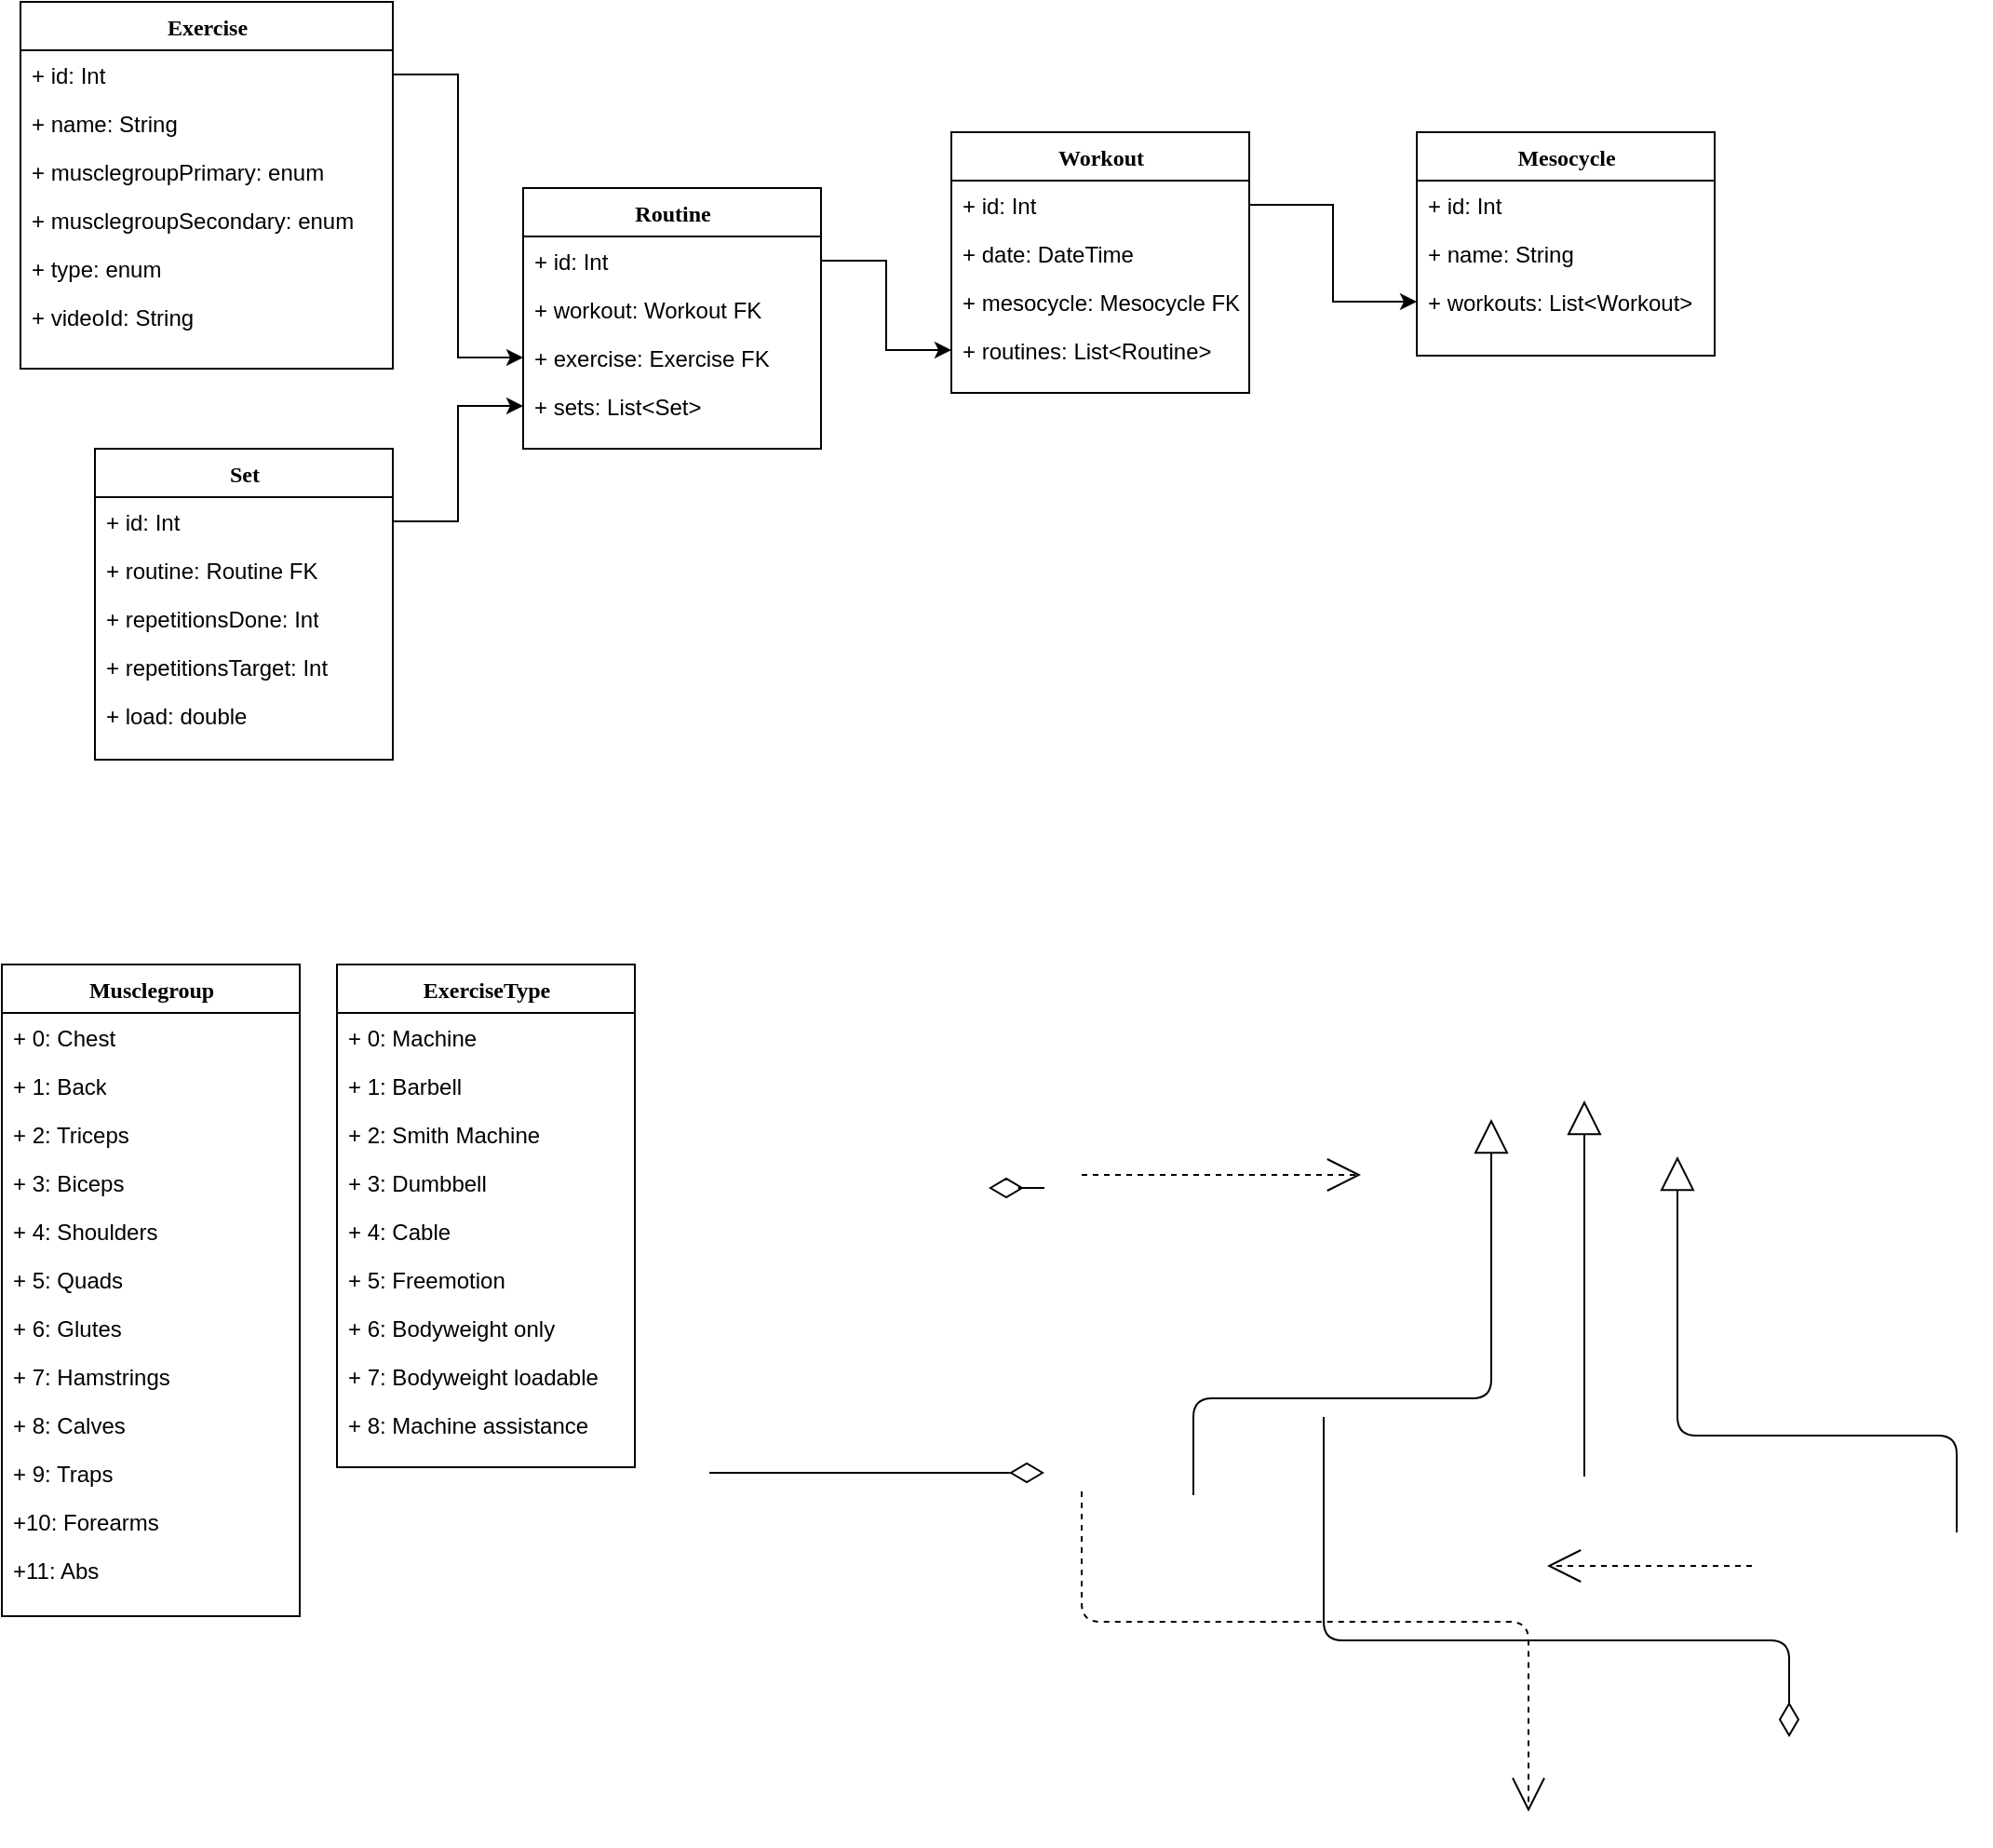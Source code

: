 <mxfile version="28.1.1">
  <diagram name="Page-1" id="9f46799a-70d6-7492-0946-bef42562c5a5">
    <mxGraphModel dx="1503" dy="831" grid="1" gridSize="10" guides="1" tooltips="1" connect="1" arrows="1" fold="1" page="1" pageScale="1" pageWidth="1100" pageHeight="850" background="none" math="0" shadow="0">
      <root>
        <mxCell id="0" />
        <mxCell id="1" parent="0" />
        <mxCell id="78961159f06e98e8-123" style="edgeStyle=orthogonalEdgeStyle;html=1;labelBackgroundColor=none;startFill=0;startSize=8;endArrow=open;endFill=0;endSize=16;fontFamily=Verdana;fontSize=12;dashed=1;" parent="1" edge="1">
          <mxGeometry relative="1" as="geometry">
            <Array as="points">
              <mxPoint x="600" y="900" />
              <mxPoint x="840" y="900" />
            </Array>
            <mxPoint x="600" y="830" as="sourcePoint" />
            <mxPoint x="840" y="1002" as="targetPoint" />
          </mxGeometry>
        </mxCell>
        <mxCell id="78961159f06e98e8-124" style="edgeStyle=orthogonalEdgeStyle;html=1;labelBackgroundColor=none;startFill=0;startSize=8;endArrow=diamondThin;endFill=0;endSize=16;fontFamily=Verdana;fontSize=12;" parent="1" edge="1">
          <mxGeometry relative="1" as="geometry">
            <Array as="points">
              <mxPoint x="730" y="910" />
              <mxPoint x="980" y="910" />
            </Array>
            <mxPoint x="730" y="790" as="sourcePoint" />
            <mxPoint x="980" y="962" as="targetPoint" />
          </mxGeometry>
        </mxCell>
        <mxCell id="78961159f06e98e8-17" value="Set" style="swimlane;html=1;fontStyle=1;align=center;verticalAlign=top;childLayout=stackLayout;horizontal=1;startSize=26;horizontalStack=0;resizeParent=1;resizeLast=0;collapsible=1;marginBottom=0;swimlaneFillColor=#ffffff;rounded=0;shadow=0;comic=0;labelBackgroundColor=none;strokeWidth=1;fillColor=none;fontFamily=Verdana;fontSize=12" parent="1" vertex="1">
          <mxGeometry x="70" y="270" width="160" height="167" as="geometry" />
        </mxCell>
        <mxCell id="78961159f06e98e8-21" value="&lt;div&gt;+ id: Int&lt;/div&gt;&lt;div&gt;&lt;br&gt;&lt;/div&gt;" style="text;html=1;strokeColor=none;fillColor=none;align=left;verticalAlign=top;spacingLeft=4;spacingRight=4;whiteSpace=wrap;overflow=hidden;rotatable=0;points=[[0,0.5],[1,0.5]];portConstraint=eastwest;" parent="78961159f06e98e8-17" vertex="1">
          <mxGeometry y="26" width="160" height="26" as="geometry" />
        </mxCell>
        <mxCell id="78961159f06e98e8-26" value="+ routine: Routine FK" style="text;html=1;strokeColor=none;fillColor=none;align=left;verticalAlign=top;spacingLeft=4;spacingRight=4;whiteSpace=wrap;overflow=hidden;rotatable=0;points=[[0,0.5],[1,0.5]];portConstraint=eastwest;" parent="78961159f06e98e8-17" vertex="1">
          <mxGeometry y="52" width="160" height="26" as="geometry" />
        </mxCell>
        <mxCell id="78961159f06e98e8-25" value="+ repetitionsDone: Int" style="text;html=1;strokeColor=none;fillColor=none;align=left;verticalAlign=top;spacingLeft=4;spacingRight=4;whiteSpace=wrap;overflow=hidden;rotatable=0;points=[[0,0.5],[1,0.5]];portConstraint=eastwest;" parent="78961159f06e98e8-17" vertex="1">
          <mxGeometry y="78" width="160" height="26" as="geometry" />
        </mxCell>
        <mxCell id="78961159f06e98e8-23" value="+ repetitionsTarget: Int" style="text;html=1;strokeColor=none;fillColor=none;align=left;verticalAlign=top;spacingLeft=4;spacingRight=4;whiteSpace=wrap;overflow=hidden;rotatable=0;points=[[0,0.5],[1,0.5]];portConstraint=eastwest;" parent="78961159f06e98e8-17" vertex="1">
          <mxGeometry y="104" width="160" height="26" as="geometry" />
        </mxCell>
        <mxCell id="GCHlbBhLXJuuiFTadfZC-71" value="+ load: double" style="text;html=1;strokeColor=none;fillColor=none;align=left;verticalAlign=top;spacingLeft=4;spacingRight=4;whiteSpace=wrap;overflow=hidden;rotatable=0;points=[[0,0.5],[1,0.5]];portConstraint=eastwest;" vertex="1" parent="78961159f06e98e8-17">
          <mxGeometry y="130" width="160" height="26" as="geometry" />
        </mxCell>
        <mxCell id="78961159f06e98e8-122" style="edgeStyle=elbowEdgeStyle;html=1;labelBackgroundColor=none;startFill=0;startSize=8;endArrow=open;endFill=0;endSize=16;fontFamily=Verdana;fontSize=12;elbow=vertical;dashed=1;" parent="1" edge="1">
          <mxGeometry relative="1" as="geometry">
            <mxPoint x="600" y="660" as="sourcePoint" />
            <mxPoint x="750" y="660" as="targetPoint" />
          </mxGeometry>
        </mxCell>
        <mxCell id="78961159f06e98e8-30" value="Exercise" style="swimlane;html=1;fontStyle=1;align=center;verticalAlign=top;childLayout=stackLayout;horizontal=1;startSize=26;horizontalStack=0;resizeParent=1;resizeLast=0;collapsible=1;marginBottom=0;swimlaneFillColor=#ffffff;rounded=0;shadow=0;comic=0;labelBackgroundColor=none;strokeWidth=1;fillColor=none;fontFamily=Verdana;fontSize=12" parent="1" vertex="1">
          <mxGeometry x="30" y="30" width="200" height="197" as="geometry" />
        </mxCell>
        <mxCell id="78961159f06e98e8-31" value="+ id: Int" style="text;html=1;strokeColor=none;fillColor=none;align=left;verticalAlign=top;spacingLeft=4;spacingRight=4;whiteSpace=wrap;overflow=hidden;rotatable=0;points=[[0,0.5],[1,0.5]];portConstraint=eastwest;" parent="78961159f06e98e8-30" vertex="1">
          <mxGeometry y="26" width="200" height="26" as="geometry" />
        </mxCell>
        <mxCell id="78961159f06e98e8-32" value="+ name: String" style="text;html=1;strokeColor=none;fillColor=none;align=left;verticalAlign=top;spacingLeft=4;spacingRight=4;whiteSpace=wrap;overflow=hidden;rotatable=0;points=[[0,0.5],[1,0.5]];portConstraint=eastwest;" parent="78961159f06e98e8-30" vertex="1">
          <mxGeometry y="52" width="200" height="26" as="geometry" />
        </mxCell>
        <mxCell id="78961159f06e98e8-33" value="+ musclegroupPrimary: enum" style="text;html=1;strokeColor=none;fillColor=none;align=left;verticalAlign=top;spacingLeft=4;spacingRight=4;whiteSpace=wrap;overflow=hidden;rotatable=0;points=[[0,0.5],[1,0.5]];portConstraint=eastwest;" parent="78961159f06e98e8-30" vertex="1">
          <mxGeometry y="78" width="200" height="26" as="geometry" />
        </mxCell>
        <mxCell id="78961159f06e98e8-34" value="+ musclegroupSecondary: enum" style="text;html=1;strokeColor=none;fillColor=none;align=left;verticalAlign=top;spacingLeft=4;spacingRight=4;whiteSpace=wrap;overflow=hidden;rotatable=0;points=[[0,0.5],[1,0.5]];portConstraint=eastwest;" parent="78961159f06e98e8-30" vertex="1">
          <mxGeometry y="104" width="200" height="26" as="geometry" />
        </mxCell>
        <mxCell id="78961159f06e98e8-36" value="+ type: enum" style="text;html=1;strokeColor=none;fillColor=none;align=left;verticalAlign=top;spacingLeft=4;spacingRight=4;whiteSpace=wrap;overflow=hidden;rotatable=0;points=[[0,0.5],[1,0.5]];portConstraint=eastwest;" parent="78961159f06e98e8-30" vertex="1">
          <mxGeometry y="130" width="200" height="26" as="geometry" />
        </mxCell>
        <mxCell id="78961159f06e98e8-37" value="+ videoId: String" style="text;html=1;strokeColor=none;fillColor=none;align=left;verticalAlign=top;spacingLeft=4;spacingRight=4;whiteSpace=wrap;overflow=hidden;rotatable=0;points=[[0,0.5],[1,0.5]];portConstraint=eastwest;" parent="78961159f06e98e8-30" vertex="1">
          <mxGeometry y="156" width="200" height="26" as="geometry" />
        </mxCell>
        <mxCell id="78961159f06e98e8-129" style="edgeStyle=elbowEdgeStyle;html=1;labelBackgroundColor=none;startFill=0;startSize=8;endArrow=open;endFill=0;endSize=16;fontFamily=Verdana;fontSize=12;elbow=vertical;dashed=1;" parent="1" edge="1">
          <mxGeometry relative="1" as="geometry">
            <mxPoint x="960" y="870" as="sourcePoint" />
            <mxPoint x="850" y="870" as="targetPoint" />
          </mxGeometry>
        </mxCell>
        <mxCell id="78961159f06e98e8-130" style="edgeStyle=elbowEdgeStyle;html=1;labelBackgroundColor=none;startFill=0;startSize=8;endArrow=diamondThin;endFill=0;endSize=16;fontFamily=Verdana;fontSize=12;elbow=vertical;" parent="1" edge="1">
          <mxGeometry relative="1" as="geometry">
            <mxPoint x="580" y="667" as="sourcePoint" />
            <mxPoint x="550" y="667" as="targetPoint" />
          </mxGeometry>
        </mxCell>
        <mxCell id="78961159f06e98e8-128" style="edgeStyle=orthogonalEdgeStyle;html=1;labelBackgroundColor=none;startFill=0;startSize=8;endArrow=block;endFill=0;endSize=16;fontFamily=Verdana;fontSize=12;" parent="1" edge="1">
          <mxGeometry relative="1" as="geometry">
            <Array as="points">
              <mxPoint x="660" y="780" />
              <mxPoint x="820" y="780" />
            </Array>
            <mxPoint x="660" y="832" as="sourcePoint" />
            <mxPoint x="820" y="630" as="targetPoint" />
          </mxGeometry>
        </mxCell>
        <mxCell id="78961159f06e98e8-127" style="edgeStyle=orthogonalEdgeStyle;html=1;labelBackgroundColor=none;startFill=0;startSize=8;endArrow=block;endFill=0;endSize=16;fontFamily=Verdana;fontSize=12;" parent="1" edge="1">
          <mxGeometry relative="1" as="geometry">
            <mxPoint x="870" y="822" as="sourcePoint" />
            <mxPoint x="870" y="620" as="targetPoint" />
          </mxGeometry>
        </mxCell>
        <mxCell id="78961159f06e98e8-126" style="edgeStyle=orthogonalEdgeStyle;html=1;labelBackgroundColor=none;startFill=0;startSize=8;endArrow=block;endFill=0;endSize=16;fontFamily=Verdana;fontSize=12;" parent="1" edge="1">
          <mxGeometry relative="1" as="geometry">
            <Array as="points">
              <mxPoint x="1070" y="800" />
              <mxPoint x="920" y="800" />
            </Array>
            <mxPoint x="1070" y="852.0" as="sourcePoint" />
            <mxPoint x="920" y="650" as="targetPoint" />
          </mxGeometry>
        </mxCell>
        <mxCell id="78961159f06e98e8-121" style="edgeStyle=elbowEdgeStyle;html=1;labelBackgroundColor=none;startFill=0;startSize=8;endArrow=diamondThin;endFill=0;endSize=16;fontFamily=Verdana;fontSize=12;elbow=vertical;" parent="1" edge="1">
          <mxGeometry relative="1" as="geometry">
            <mxPoint x="400" y="820" as="sourcePoint" />
            <mxPoint x="580" y="820" as="targetPoint" />
          </mxGeometry>
        </mxCell>
        <mxCell id="GCHlbBhLXJuuiFTadfZC-27" value="Workout" style="swimlane;html=1;fontStyle=1;align=center;verticalAlign=top;childLayout=stackLayout;horizontal=1;startSize=26;horizontalStack=0;resizeParent=1;resizeLast=0;collapsible=1;marginBottom=0;swimlaneFillColor=#ffffff;rounded=0;shadow=0;comic=0;labelBackgroundColor=none;strokeWidth=1;fillColor=none;fontFamily=Verdana;fontSize=12" vertex="1" parent="1">
          <mxGeometry x="530" y="100" width="160" height="140" as="geometry" />
        </mxCell>
        <mxCell id="GCHlbBhLXJuuiFTadfZC-28" value="&lt;div&gt;+ id: Int&lt;/div&gt;&lt;div&gt;&lt;br&gt;&lt;/div&gt;" style="text;html=1;strokeColor=none;fillColor=none;align=left;verticalAlign=top;spacingLeft=4;spacingRight=4;whiteSpace=wrap;overflow=hidden;rotatable=0;points=[[0,0.5],[1,0.5]];portConstraint=eastwest;" vertex="1" parent="GCHlbBhLXJuuiFTadfZC-27">
          <mxGeometry y="26" width="160" height="26" as="geometry" />
        </mxCell>
        <mxCell id="GCHlbBhLXJuuiFTadfZC-31" value="+ date: DateTime" style="text;html=1;strokeColor=none;fillColor=none;align=left;verticalAlign=top;spacingLeft=4;spacingRight=4;whiteSpace=wrap;overflow=hidden;rotatable=0;points=[[0,0.5],[1,0.5]];portConstraint=eastwest;" vertex="1" parent="GCHlbBhLXJuuiFTadfZC-27">
          <mxGeometry y="52" width="160" height="26" as="geometry" />
        </mxCell>
        <mxCell id="GCHlbBhLXJuuiFTadfZC-32" value="+ mesocycle: Mesocycle FK" style="text;html=1;strokeColor=none;fillColor=none;align=left;verticalAlign=top;spacingLeft=4;spacingRight=4;whiteSpace=wrap;overflow=hidden;rotatable=0;points=[[0,0.5],[1,0.5]];portConstraint=eastwest;" vertex="1" parent="GCHlbBhLXJuuiFTadfZC-27">
          <mxGeometry y="78" width="160" height="26" as="geometry" />
        </mxCell>
        <mxCell id="GCHlbBhLXJuuiFTadfZC-87" value="+ routines: List&amp;lt;Routine&amp;gt;" style="text;html=1;strokeColor=none;fillColor=none;align=left;verticalAlign=top;spacingLeft=4;spacingRight=4;whiteSpace=wrap;overflow=hidden;rotatable=0;points=[[0,0.5],[1,0.5]];portConstraint=eastwest;" vertex="1" parent="GCHlbBhLXJuuiFTadfZC-27">
          <mxGeometry y="104" width="160" height="26" as="geometry" />
        </mxCell>
        <mxCell id="GCHlbBhLXJuuiFTadfZC-33" value="Mesocycle" style="swimlane;html=1;fontStyle=1;align=center;verticalAlign=top;childLayout=stackLayout;horizontal=1;startSize=26;horizontalStack=0;resizeParent=1;resizeLast=0;collapsible=1;marginBottom=0;swimlaneFillColor=#ffffff;rounded=0;shadow=0;comic=0;labelBackgroundColor=none;strokeWidth=1;fillColor=none;fontFamily=Verdana;fontSize=12" vertex="1" parent="1">
          <mxGeometry x="780" y="100" width="160" height="120" as="geometry" />
        </mxCell>
        <mxCell id="GCHlbBhLXJuuiFTadfZC-34" value="&lt;div&gt;+ id: Int&lt;/div&gt;&lt;div&gt;&lt;br&gt;&lt;/div&gt;" style="text;html=1;strokeColor=none;fillColor=none;align=left;verticalAlign=top;spacingLeft=4;spacingRight=4;whiteSpace=wrap;overflow=hidden;rotatable=0;points=[[0,0.5],[1,0.5]];portConstraint=eastwest;" vertex="1" parent="GCHlbBhLXJuuiFTadfZC-33">
          <mxGeometry y="26" width="160" height="26" as="geometry" />
        </mxCell>
        <mxCell id="GCHlbBhLXJuuiFTadfZC-91" value="&lt;div&gt;+ name: String&lt;/div&gt;&lt;div&gt;&lt;br&gt;&lt;/div&gt;" style="text;html=1;strokeColor=none;fillColor=none;align=left;verticalAlign=top;spacingLeft=4;spacingRight=4;whiteSpace=wrap;overflow=hidden;rotatable=0;points=[[0,0.5],[1,0.5]];portConstraint=eastwest;" vertex="1" parent="GCHlbBhLXJuuiFTadfZC-33">
          <mxGeometry y="52" width="160" height="26" as="geometry" />
        </mxCell>
        <mxCell id="GCHlbBhLXJuuiFTadfZC-38" value="+ workouts: List&amp;lt;Workout&amp;gt;" style="text;html=1;strokeColor=none;fillColor=none;align=left;verticalAlign=top;spacingLeft=4;spacingRight=4;whiteSpace=wrap;overflow=hidden;rotatable=0;points=[[0,0.5],[1,0.5]];portConstraint=eastwest;" vertex="1" parent="GCHlbBhLXJuuiFTadfZC-33">
          <mxGeometry y="78" width="160" height="26" as="geometry" />
        </mxCell>
        <mxCell id="GCHlbBhLXJuuiFTadfZC-39" value="Musclegroup" style="swimlane;html=1;fontStyle=1;align=center;verticalAlign=top;childLayout=stackLayout;horizontal=1;startSize=26;horizontalStack=0;resizeParent=1;resizeLast=0;collapsible=1;marginBottom=0;swimlaneFillColor=#ffffff;rounded=0;shadow=0;comic=0;labelBackgroundColor=none;strokeWidth=1;fillColor=none;fontFamily=Verdana;fontSize=12" vertex="1" parent="1">
          <mxGeometry x="20" y="547" width="160" height="350" as="geometry" />
        </mxCell>
        <mxCell id="GCHlbBhLXJuuiFTadfZC-40" value="&lt;div&gt;+ 0: Chest&lt;/div&gt;&lt;div&gt;&lt;br&gt;&lt;/div&gt;" style="text;html=1;strokeColor=none;fillColor=none;align=left;verticalAlign=top;spacingLeft=4;spacingRight=4;whiteSpace=wrap;overflow=hidden;rotatable=0;points=[[0,0.5],[1,0.5]];portConstraint=eastwest;" vertex="1" parent="GCHlbBhLXJuuiFTadfZC-39">
          <mxGeometry y="26" width="160" height="26" as="geometry" />
        </mxCell>
        <mxCell id="GCHlbBhLXJuuiFTadfZC-41" value="+ 1: Back" style="text;html=1;strokeColor=none;fillColor=none;align=left;verticalAlign=top;spacingLeft=4;spacingRight=4;whiteSpace=wrap;overflow=hidden;rotatable=0;points=[[0,0.5],[1,0.5]];portConstraint=eastwest;" vertex="1" parent="GCHlbBhLXJuuiFTadfZC-39">
          <mxGeometry y="52" width="160" height="26" as="geometry" />
        </mxCell>
        <mxCell id="GCHlbBhLXJuuiFTadfZC-42" value="+ 2: Triceps" style="text;html=1;strokeColor=none;fillColor=none;align=left;verticalAlign=top;spacingLeft=4;spacingRight=4;whiteSpace=wrap;overflow=hidden;rotatable=0;points=[[0,0.5],[1,0.5]];portConstraint=eastwest;" vertex="1" parent="GCHlbBhLXJuuiFTadfZC-39">
          <mxGeometry y="78" width="160" height="26" as="geometry" />
        </mxCell>
        <mxCell id="GCHlbBhLXJuuiFTadfZC-43" value="+ 3: Biceps" style="text;html=1;strokeColor=none;fillColor=none;align=left;verticalAlign=top;spacingLeft=4;spacingRight=4;whiteSpace=wrap;overflow=hidden;rotatable=0;points=[[0,0.5],[1,0.5]];portConstraint=eastwest;" vertex="1" parent="GCHlbBhLXJuuiFTadfZC-39">
          <mxGeometry y="104" width="160" height="26" as="geometry" />
        </mxCell>
        <mxCell id="GCHlbBhLXJuuiFTadfZC-44" value="+ 4: Shoulders" style="text;html=1;strokeColor=none;fillColor=none;align=left;verticalAlign=top;spacingLeft=4;spacingRight=4;whiteSpace=wrap;overflow=hidden;rotatable=0;points=[[0,0.5],[1,0.5]];portConstraint=eastwest;" vertex="1" parent="GCHlbBhLXJuuiFTadfZC-39">
          <mxGeometry y="130" width="160" height="26" as="geometry" />
        </mxCell>
        <mxCell id="GCHlbBhLXJuuiFTadfZC-51" value="+ 5: Quads" style="text;html=1;strokeColor=none;fillColor=none;align=left;verticalAlign=top;spacingLeft=4;spacingRight=4;whiteSpace=wrap;overflow=hidden;rotatable=0;points=[[0,0.5],[1,0.5]];portConstraint=eastwest;" vertex="1" parent="GCHlbBhLXJuuiFTadfZC-39">
          <mxGeometry y="156" width="160" height="26" as="geometry" />
        </mxCell>
        <mxCell id="GCHlbBhLXJuuiFTadfZC-52" value="+ 6: Glutes" style="text;html=1;strokeColor=none;fillColor=none;align=left;verticalAlign=top;spacingLeft=4;spacingRight=4;whiteSpace=wrap;overflow=hidden;rotatable=0;points=[[0,0.5],[1,0.5]];portConstraint=eastwest;" vertex="1" parent="GCHlbBhLXJuuiFTadfZC-39">
          <mxGeometry y="182" width="160" height="26" as="geometry" />
        </mxCell>
        <mxCell id="GCHlbBhLXJuuiFTadfZC-53" value="+ 7: Hamstrings" style="text;html=1;strokeColor=none;fillColor=none;align=left;verticalAlign=top;spacingLeft=4;spacingRight=4;whiteSpace=wrap;overflow=hidden;rotatable=0;points=[[0,0.5],[1,0.5]];portConstraint=eastwest;" vertex="1" parent="GCHlbBhLXJuuiFTadfZC-39">
          <mxGeometry y="208" width="160" height="26" as="geometry" />
        </mxCell>
        <mxCell id="GCHlbBhLXJuuiFTadfZC-54" value="+ 8: Calves" style="text;html=1;strokeColor=none;fillColor=none;align=left;verticalAlign=top;spacingLeft=4;spacingRight=4;whiteSpace=wrap;overflow=hidden;rotatable=0;points=[[0,0.5],[1,0.5]];portConstraint=eastwest;" vertex="1" parent="GCHlbBhLXJuuiFTadfZC-39">
          <mxGeometry y="234" width="160" height="26" as="geometry" />
        </mxCell>
        <mxCell id="GCHlbBhLXJuuiFTadfZC-55" value="+ 9: Traps" style="text;html=1;strokeColor=none;fillColor=none;align=left;verticalAlign=top;spacingLeft=4;spacingRight=4;whiteSpace=wrap;overflow=hidden;rotatable=0;points=[[0,0.5],[1,0.5]];portConstraint=eastwest;" vertex="1" parent="GCHlbBhLXJuuiFTadfZC-39">
          <mxGeometry y="260" width="160" height="26" as="geometry" />
        </mxCell>
        <mxCell id="GCHlbBhLXJuuiFTadfZC-56" value="+10: Forearms" style="text;html=1;strokeColor=none;fillColor=none;align=left;verticalAlign=top;spacingLeft=4;spacingRight=4;whiteSpace=wrap;overflow=hidden;rotatable=0;points=[[0,0.5],[1,0.5]];portConstraint=eastwest;" vertex="1" parent="GCHlbBhLXJuuiFTadfZC-39">
          <mxGeometry y="286" width="160" height="26" as="geometry" />
        </mxCell>
        <mxCell id="GCHlbBhLXJuuiFTadfZC-57" value="+11: Abs" style="text;html=1;strokeColor=none;fillColor=none;align=left;verticalAlign=top;spacingLeft=4;spacingRight=4;whiteSpace=wrap;overflow=hidden;rotatable=0;points=[[0,0.5],[1,0.5]];portConstraint=eastwest;" vertex="1" parent="GCHlbBhLXJuuiFTadfZC-39">
          <mxGeometry y="312" width="160" height="26" as="geometry" />
        </mxCell>
        <mxCell id="GCHlbBhLXJuuiFTadfZC-58" value="ExerciseType" style="swimlane;html=1;fontStyle=1;align=center;verticalAlign=top;childLayout=stackLayout;horizontal=1;startSize=26;horizontalStack=0;resizeParent=1;resizeLast=0;collapsible=1;marginBottom=0;swimlaneFillColor=#ffffff;rounded=0;shadow=0;comic=0;labelBackgroundColor=none;strokeWidth=1;fillColor=none;fontFamily=Verdana;fontSize=12" vertex="1" parent="1">
          <mxGeometry x="200" y="547" width="160" height="270" as="geometry" />
        </mxCell>
        <mxCell id="GCHlbBhLXJuuiFTadfZC-59" value="&lt;div&gt;+ 0: Machine&lt;/div&gt;&lt;div&gt;&lt;br&gt;&lt;/div&gt;" style="text;html=1;strokeColor=none;fillColor=none;align=left;verticalAlign=top;spacingLeft=4;spacingRight=4;whiteSpace=wrap;overflow=hidden;rotatable=0;points=[[0,0.5],[1,0.5]];portConstraint=eastwest;" vertex="1" parent="GCHlbBhLXJuuiFTadfZC-58">
          <mxGeometry y="26" width="160" height="26" as="geometry" />
        </mxCell>
        <mxCell id="GCHlbBhLXJuuiFTadfZC-60" value="+ 1: Barbell" style="text;html=1;strokeColor=none;fillColor=none;align=left;verticalAlign=top;spacingLeft=4;spacingRight=4;whiteSpace=wrap;overflow=hidden;rotatable=0;points=[[0,0.5],[1,0.5]];portConstraint=eastwest;" vertex="1" parent="GCHlbBhLXJuuiFTadfZC-58">
          <mxGeometry y="52" width="160" height="26" as="geometry" />
        </mxCell>
        <mxCell id="GCHlbBhLXJuuiFTadfZC-61" value="+ 2: Smith Machine" style="text;html=1;strokeColor=none;fillColor=none;align=left;verticalAlign=top;spacingLeft=4;spacingRight=4;whiteSpace=wrap;overflow=hidden;rotatable=0;points=[[0,0.5],[1,0.5]];portConstraint=eastwest;" vertex="1" parent="GCHlbBhLXJuuiFTadfZC-58">
          <mxGeometry y="78" width="160" height="26" as="geometry" />
        </mxCell>
        <mxCell id="GCHlbBhLXJuuiFTadfZC-62" value="+ 3: Dumbbell" style="text;html=1;strokeColor=none;fillColor=none;align=left;verticalAlign=top;spacingLeft=4;spacingRight=4;whiteSpace=wrap;overflow=hidden;rotatable=0;points=[[0,0.5],[1,0.5]];portConstraint=eastwest;" vertex="1" parent="GCHlbBhLXJuuiFTadfZC-58">
          <mxGeometry y="104" width="160" height="26" as="geometry" />
        </mxCell>
        <mxCell id="GCHlbBhLXJuuiFTadfZC-63" value="+ 4: Cable" style="text;html=1;strokeColor=none;fillColor=none;align=left;verticalAlign=top;spacingLeft=4;spacingRight=4;whiteSpace=wrap;overflow=hidden;rotatable=0;points=[[0,0.5],[1,0.5]];portConstraint=eastwest;" vertex="1" parent="GCHlbBhLXJuuiFTadfZC-58">
          <mxGeometry y="130" width="160" height="26" as="geometry" />
        </mxCell>
        <mxCell id="GCHlbBhLXJuuiFTadfZC-64" value="+ 5: Freemotion" style="text;html=1;strokeColor=none;fillColor=none;align=left;verticalAlign=top;spacingLeft=4;spacingRight=4;whiteSpace=wrap;overflow=hidden;rotatable=0;points=[[0,0.5],[1,0.5]];portConstraint=eastwest;" vertex="1" parent="GCHlbBhLXJuuiFTadfZC-58">
          <mxGeometry y="156" width="160" height="26" as="geometry" />
        </mxCell>
        <mxCell id="GCHlbBhLXJuuiFTadfZC-65" value="+ 6: Bodyweight only" style="text;html=1;strokeColor=none;fillColor=none;align=left;verticalAlign=top;spacingLeft=4;spacingRight=4;whiteSpace=wrap;overflow=hidden;rotatable=0;points=[[0,0.5],[1,0.5]];portConstraint=eastwest;" vertex="1" parent="GCHlbBhLXJuuiFTadfZC-58">
          <mxGeometry y="182" width="160" height="26" as="geometry" />
        </mxCell>
        <mxCell id="GCHlbBhLXJuuiFTadfZC-66" value="+ 7: Bodyweight loadable" style="text;html=1;strokeColor=none;fillColor=none;align=left;verticalAlign=top;spacingLeft=4;spacingRight=4;whiteSpace=wrap;overflow=hidden;rotatable=0;points=[[0,0.5],[1,0.5]];portConstraint=eastwest;" vertex="1" parent="GCHlbBhLXJuuiFTadfZC-58">
          <mxGeometry y="208" width="160" height="26" as="geometry" />
        </mxCell>
        <mxCell id="GCHlbBhLXJuuiFTadfZC-67" value="+ 8: Machine assistance" style="text;html=1;strokeColor=none;fillColor=none;align=left;verticalAlign=top;spacingLeft=4;spacingRight=4;whiteSpace=wrap;overflow=hidden;rotatable=0;points=[[0,0.5],[1,0.5]];portConstraint=eastwest;" vertex="1" parent="GCHlbBhLXJuuiFTadfZC-58">
          <mxGeometry y="234" width="160" height="26" as="geometry" />
        </mxCell>
        <mxCell id="GCHlbBhLXJuuiFTadfZC-72" value="Routine" style="swimlane;html=1;fontStyle=1;align=center;verticalAlign=top;childLayout=stackLayout;horizontal=1;startSize=26;horizontalStack=0;resizeParent=1;resizeLast=0;collapsible=1;marginBottom=0;swimlaneFillColor=#ffffff;rounded=0;shadow=0;comic=0;labelBackgroundColor=none;strokeWidth=1;fillColor=none;fontFamily=Verdana;fontSize=12" vertex="1" parent="1">
          <mxGeometry x="300" y="130" width="160" height="140" as="geometry" />
        </mxCell>
        <mxCell id="GCHlbBhLXJuuiFTadfZC-73" value="&lt;div&gt;+ id: Int&lt;/div&gt;&lt;div&gt;&lt;br&gt;&lt;/div&gt;" style="text;html=1;strokeColor=none;fillColor=none;align=left;verticalAlign=top;spacingLeft=4;spacingRight=4;whiteSpace=wrap;overflow=hidden;rotatable=0;points=[[0,0.5],[1,0.5]];portConstraint=eastwest;" vertex="1" parent="GCHlbBhLXJuuiFTadfZC-72">
          <mxGeometry y="26" width="160" height="26" as="geometry" />
        </mxCell>
        <mxCell id="GCHlbBhLXJuuiFTadfZC-74" value="+ workout: Workout FK" style="text;html=1;strokeColor=none;fillColor=none;align=left;verticalAlign=top;spacingLeft=4;spacingRight=4;whiteSpace=wrap;overflow=hidden;rotatable=0;points=[[0,0.5],[1,0.5]];portConstraint=eastwest;" vertex="1" parent="GCHlbBhLXJuuiFTadfZC-72">
          <mxGeometry y="52" width="160" height="26" as="geometry" />
        </mxCell>
        <mxCell id="GCHlbBhLXJuuiFTadfZC-75" value="+ exercise: Exercise FK" style="text;html=1;strokeColor=none;fillColor=none;align=left;verticalAlign=top;spacingLeft=4;spacingRight=4;whiteSpace=wrap;overflow=hidden;rotatable=0;points=[[0,0.5],[1,0.5]];portConstraint=eastwest;" vertex="1" parent="GCHlbBhLXJuuiFTadfZC-72">
          <mxGeometry y="78" width="160" height="26" as="geometry" />
        </mxCell>
        <mxCell id="GCHlbBhLXJuuiFTadfZC-80" value="+ sets: List&amp;lt;Set&amp;gt;&amp;nbsp;" style="text;html=1;strokeColor=none;fillColor=none;align=left;verticalAlign=top;spacingLeft=4;spacingRight=4;whiteSpace=wrap;overflow=hidden;rotatable=0;points=[[0,0.5],[1,0.5]];portConstraint=eastwest;" vertex="1" parent="GCHlbBhLXJuuiFTadfZC-72">
          <mxGeometry y="104" width="160" height="26" as="geometry" />
        </mxCell>
        <mxCell id="GCHlbBhLXJuuiFTadfZC-83" style="edgeStyle=orthogonalEdgeStyle;rounded=0;orthogonalLoop=1;jettySize=auto;html=1;" edge="1" parent="1" source="78961159f06e98e8-21" target="GCHlbBhLXJuuiFTadfZC-80">
          <mxGeometry relative="1" as="geometry" />
        </mxCell>
        <mxCell id="GCHlbBhLXJuuiFTadfZC-84" style="edgeStyle=orthogonalEdgeStyle;rounded=0;orthogonalLoop=1;jettySize=auto;html=1;" edge="1" parent="1" source="78961159f06e98e8-31" target="GCHlbBhLXJuuiFTadfZC-75">
          <mxGeometry relative="1" as="geometry" />
        </mxCell>
        <mxCell id="GCHlbBhLXJuuiFTadfZC-88" style="edgeStyle=orthogonalEdgeStyle;rounded=0;orthogonalLoop=1;jettySize=auto;html=1;" edge="1" parent="1" source="GCHlbBhLXJuuiFTadfZC-73" target="GCHlbBhLXJuuiFTadfZC-87">
          <mxGeometry relative="1" as="geometry" />
        </mxCell>
        <mxCell id="GCHlbBhLXJuuiFTadfZC-90" style="edgeStyle=orthogonalEdgeStyle;rounded=0;orthogonalLoop=1;jettySize=auto;html=1;" edge="1" parent="1" source="GCHlbBhLXJuuiFTadfZC-28" target="GCHlbBhLXJuuiFTadfZC-38">
          <mxGeometry relative="1" as="geometry" />
        </mxCell>
      </root>
    </mxGraphModel>
  </diagram>
</mxfile>
